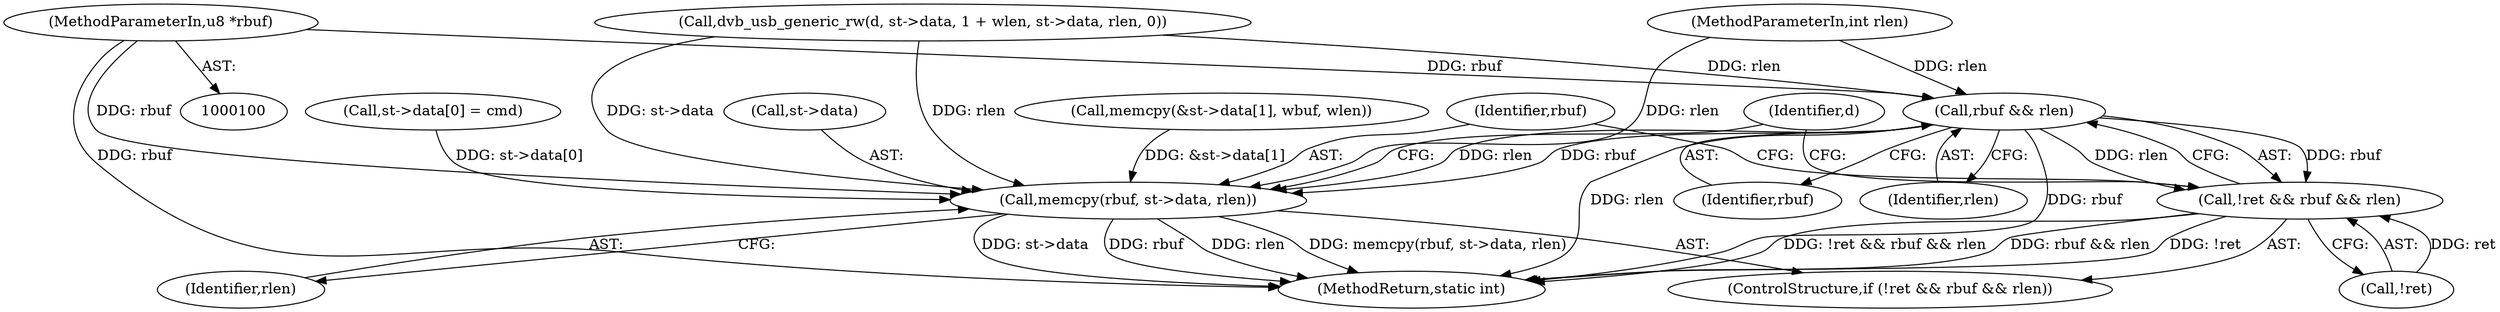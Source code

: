 digraph "0_linux_3f190e3aec212fc8c61e202c51400afa7384d4bc@pointer" {
"1000105" [label="(MethodParameterIn,u8 *rbuf)"];
"1000179" [label="(Call,rbuf && rlen)"];
"1000176" [label="(Call,!ret && rbuf && rlen)"];
"1000182" [label="(Call,memcpy(rbuf, st->data, rlen))"];
"1000183" [label="(Identifier,rbuf)"];
"1000182" [label="(Call,memcpy(rbuf, st->data, rlen))"];
"1000179" [label="(Call,rbuf && rlen)"];
"1000176" [label="(Call,!ret && rbuf && rlen)"];
"1000180" [label="(Identifier,rbuf)"];
"1000144" [label="(Call,st->data[0] = cmd)"];
"1000175" [label="(ControlStructure,if (!ret && rbuf && rlen))"];
"1000187" [label="(Identifier,rlen)"];
"1000162" [label="(Call,dvb_usb_generic_rw(d, st->data, 1 + wlen, st->data, rlen, 0))"];
"1000105" [label="(MethodParameterIn,u8 *rbuf)"];
"1000184" [label="(Call,st->data)"];
"1000106" [label="(MethodParameterIn,int rlen)"];
"1000151" [label="(Call,memcpy(&st->data[1], wbuf, wlen))"];
"1000191" [label="(Identifier,d)"];
"1000177" [label="(Call,!ret)"];
"1000181" [label="(Identifier,rlen)"];
"1000195" [label="(MethodReturn,static int)"];
"1000105" -> "1000100"  [label="AST: "];
"1000105" -> "1000195"  [label="DDG: rbuf"];
"1000105" -> "1000179"  [label="DDG: rbuf"];
"1000105" -> "1000182"  [label="DDG: rbuf"];
"1000179" -> "1000176"  [label="AST: "];
"1000179" -> "1000180"  [label="CFG: "];
"1000179" -> "1000181"  [label="CFG: "];
"1000180" -> "1000179"  [label="AST: "];
"1000181" -> "1000179"  [label="AST: "];
"1000176" -> "1000179"  [label="CFG: "];
"1000179" -> "1000195"  [label="DDG: rlen"];
"1000179" -> "1000195"  [label="DDG: rbuf"];
"1000179" -> "1000176"  [label="DDG: rbuf"];
"1000179" -> "1000176"  [label="DDG: rlen"];
"1000162" -> "1000179"  [label="DDG: rlen"];
"1000106" -> "1000179"  [label="DDG: rlen"];
"1000179" -> "1000182"  [label="DDG: rbuf"];
"1000179" -> "1000182"  [label="DDG: rlen"];
"1000176" -> "1000175"  [label="AST: "];
"1000176" -> "1000177"  [label="CFG: "];
"1000177" -> "1000176"  [label="AST: "];
"1000183" -> "1000176"  [label="CFG: "];
"1000191" -> "1000176"  [label="CFG: "];
"1000176" -> "1000195"  [label="DDG: !ret && rbuf && rlen"];
"1000176" -> "1000195"  [label="DDG: rbuf && rlen"];
"1000176" -> "1000195"  [label="DDG: !ret"];
"1000177" -> "1000176"  [label="DDG: ret"];
"1000182" -> "1000175"  [label="AST: "];
"1000182" -> "1000187"  [label="CFG: "];
"1000183" -> "1000182"  [label="AST: "];
"1000184" -> "1000182"  [label="AST: "];
"1000187" -> "1000182"  [label="AST: "];
"1000191" -> "1000182"  [label="CFG: "];
"1000182" -> "1000195"  [label="DDG: rlen"];
"1000182" -> "1000195"  [label="DDG: memcpy(rbuf, st->data, rlen)"];
"1000182" -> "1000195"  [label="DDG: st->data"];
"1000182" -> "1000195"  [label="DDG: rbuf"];
"1000162" -> "1000182"  [label="DDG: st->data"];
"1000162" -> "1000182"  [label="DDG: rlen"];
"1000151" -> "1000182"  [label="DDG: &st->data[1]"];
"1000144" -> "1000182"  [label="DDG: st->data[0]"];
"1000106" -> "1000182"  [label="DDG: rlen"];
}

